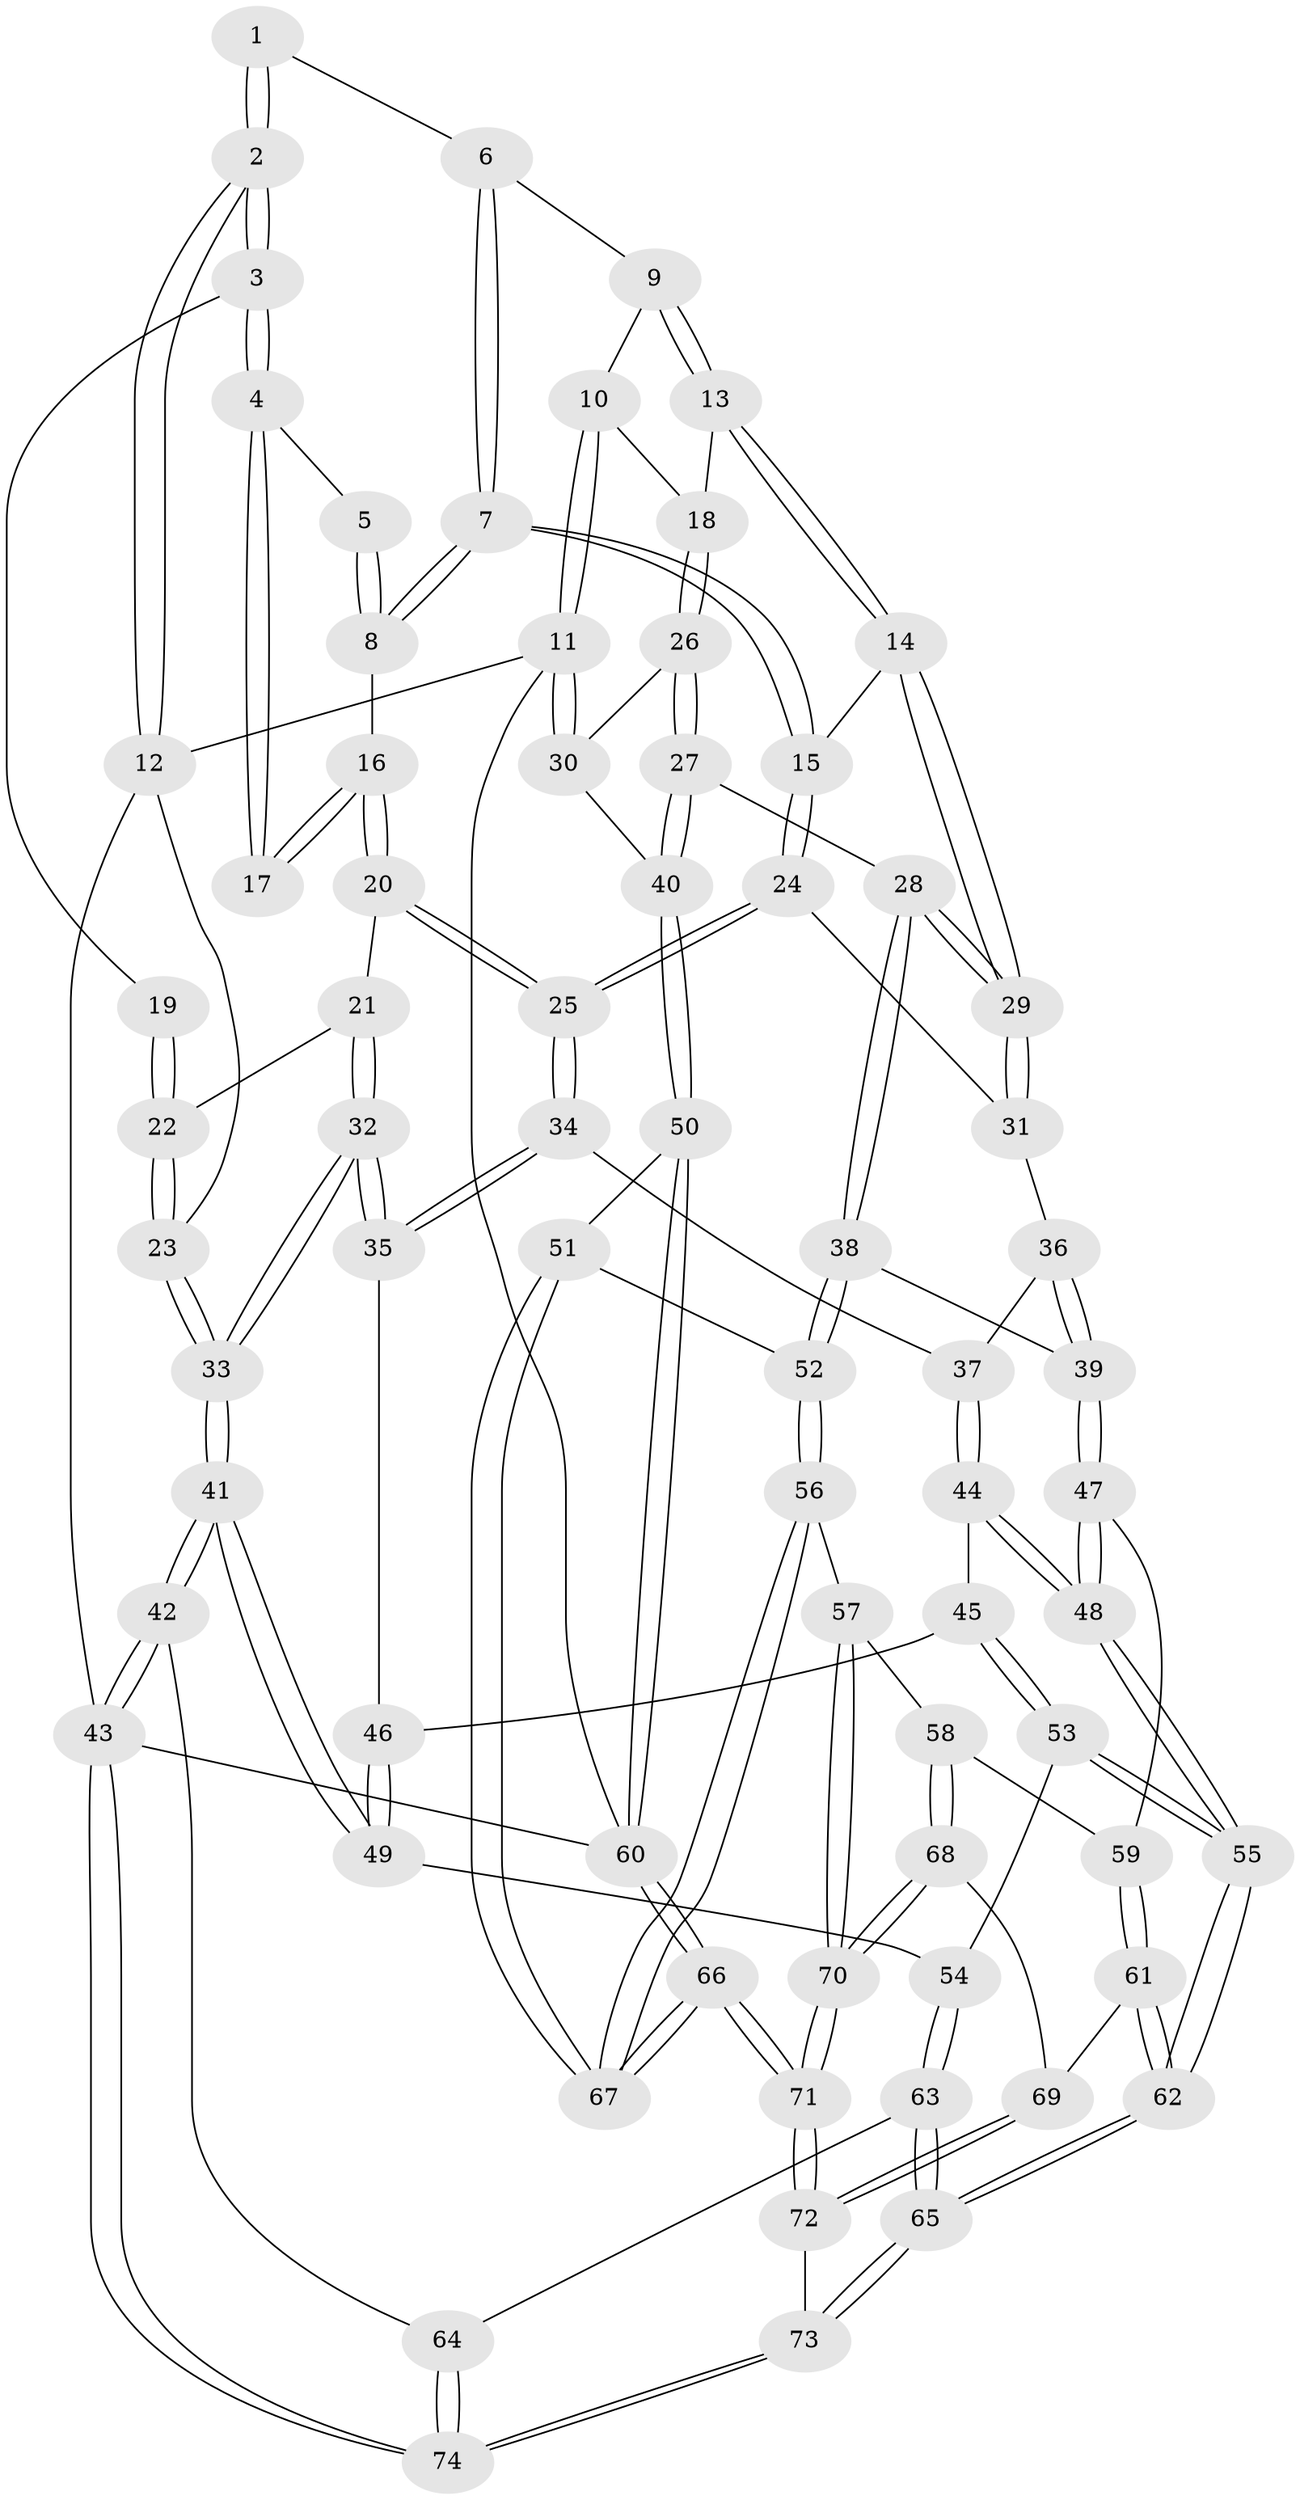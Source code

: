 // coarse degree distribution, {3: 0.30434782608695654, 4: 0.34782608695652173, 5: 0.30434782608695654, 6: 0.043478260869565216}
// Generated by graph-tools (version 1.1) at 2025/38/03/04/25 23:38:32]
// undirected, 74 vertices, 182 edges
graph export_dot {
  node [color=gray90,style=filled];
  1 [pos="+0.36380789015932374+0"];
  2 [pos="+0+0"];
  3 [pos="+0+0"];
  4 [pos="+0.2610990550475043+0.05330525126820299"];
  5 [pos="+0.3489028882206507+0"];
  6 [pos="+0.6073866952007829+0"];
  7 [pos="+0.5189578151914332+0.16928766401838366"];
  8 [pos="+0.3824705061746283+0.16684846647056917"];
  9 [pos="+0.7763712067230449+0"];
  10 [pos="+1+0"];
  11 [pos="+1+0"];
  12 [pos="+0+0"];
  13 [pos="+0.7380728846866754+0.17322319270825362"];
  14 [pos="+0.6298408452218556+0.21730775130758648"];
  15 [pos="+0.5281729973945571+0.17943459077125282"];
  16 [pos="+0.3516311594628267+0.17897154100929477"];
  17 [pos="+0.28312269868878015+0.14114256895967497"];
  18 [pos="+0.8556080858483445+0.2099866273354154"];
  19 [pos="+0.1591863317014546+0.13533252509318575"];
  20 [pos="+0.2786708208607321+0.3331178927898135"];
  21 [pos="+0.14208651378445125+0.3175097437308971"];
  22 [pos="+0.11935938959991699+0.24926708418475682"];
  23 [pos="+0+0.04502388574032216"];
  24 [pos="+0.4876919311525509+0.36042821281778087"];
  25 [pos="+0.3102929171533305+0.39645986641625514"];
  26 [pos="+0.8784680389359679+0.24618741246556733"];
  27 [pos="+0.8410421425568444+0.46820046547221383"];
  28 [pos="+0.7851576318615624+0.4926430095298203"];
  29 [pos="+0.6933468899706607+0.3977821788446001"];
  30 [pos="+1+0.21064686748947622"];
  31 [pos="+0.515846036127952+0.4071321209953368"];
  32 [pos="+0+0.48761609652453525"];
  33 [pos="+0+0.5098133796984562"];
  34 [pos="+0.3103003419133615+0.47161404899759407"];
  35 [pos="+0.15858569047704027+0.5586207909809099"];
  36 [pos="+0.5113265708190299+0.43054450244114995"];
  37 [pos="+0.38634943873002736+0.5415178906399515"];
  38 [pos="+0.7430775305967879+0.5656185815500371"];
  39 [pos="+0.598437202993815+0.5792667653295148"];
  40 [pos="+1+0.52634895559116"];
  41 [pos="+0+0.7513738748165001"];
  42 [pos="+0+0.806660480136591"];
  43 [pos="+0+1"];
  44 [pos="+0.4165007201269491+0.60823689589001"];
  45 [pos="+0.26638532013030247+0.6664273668194429"];
  46 [pos="+0.15944906750569365+0.5610188764170208"];
  47 [pos="+0.4612807122534527+0.6476052040947478"];
  48 [pos="+0.45976372264683996+0.6475286491014229"];
  49 [pos="+0.14359584034845244+0.7195330526143916"];
  50 [pos="+1+0.5849747560889882"];
  51 [pos="+0.9634361911497895+0.6953868007099763"];
  52 [pos="+0.7747210588085751+0.7740720956301691"];
  53 [pos="+0.26022284058399403+0.6986857946039327"];
  54 [pos="+0.16154688820317217+0.7387198440323738"];
  55 [pos="+0.34456900280165176+0.8574181976766638"];
  56 [pos="+0.7745492263602446+0.7752111332699957"];
  57 [pos="+0.7355678384608045+0.7941419286506013"];
  58 [pos="+0.7338579408884028+0.7948931763837455"];
  59 [pos="+0.5068827171619013+0.7031034320857303"];
  60 [pos="+1+1"];
  61 [pos="+0.5570451121065876+0.8693271335504578"];
  62 [pos="+0.32926403456115055+0.9444068398784128"];
  63 [pos="+0.1895088552879063+0.8805094599418217"];
  64 [pos="+0.11215512453550891+0.8839335395211979"];
  65 [pos="+0.32636813906264805+0.9485563982293012"];
  66 [pos="+1+1"];
  67 [pos="+0.9834642389614413+1"];
  68 [pos="+0.6693797800224017+0.8430727458350833"];
  69 [pos="+0.5870844172551694+0.8737658024863352"];
  70 [pos="+0.6971352945079533+1"];
  71 [pos="+0.7034129267841754+1"];
  72 [pos="+0.6206932741619418+1"];
  73 [pos="+0.34001677200313524+1"];
  74 [pos="+0+1"];
  1 -- 2;
  1 -- 2;
  1 -- 6;
  2 -- 3;
  2 -- 3;
  2 -- 12;
  2 -- 12;
  3 -- 4;
  3 -- 4;
  3 -- 19;
  4 -- 5;
  4 -- 17;
  4 -- 17;
  5 -- 8;
  5 -- 8;
  6 -- 7;
  6 -- 7;
  6 -- 9;
  7 -- 8;
  7 -- 8;
  7 -- 15;
  7 -- 15;
  8 -- 16;
  9 -- 10;
  9 -- 13;
  9 -- 13;
  10 -- 11;
  10 -- 11;
  10 -- 18;
  11 -- 12;
  11 -- 30;
  11 -- 30;
  11 -- 60;
  12 -- 23;
  12 -- 43;
  13 -- 14;
  13 -- 14;
  13 -- 18;
  14 -- 15;
  14 -- 29;
  14 -- 29;
  15 -- 24;
  15 -- 24;
  16 -- 17;
  16 -- 17;
  16 -- 20;
  16 -- 20;
  18 -- 26;
  18 -- 26;
  19 -- 22;
  19 -- 22;
  20 -- 21;
  20 -- 25;
  20 -- 25;
  21 -- 22;
  21 -- 32;
  21 -- 32;
  22 -- 23;
  22 -- 23;
  23 -- 33;
  23 -- 33;
  24 -- 25;
  24 -- 25;
  24 -- 31;
  25 -- 34;
  25 -- 34;
  26 -- 27;
  26 -- 27;
  26 -- 30;
  27 -- 28;
  27 -- 40;
  27 -- 40;
  28 -- 29;
  28 -- 29;
  28 -- 38;
  28 -- 38;
  29 -- 31;
  29 -- 31;
  30 -- 40;
  31 -- 36;
  32 -- 33;
  32 -- 33;
  32 -- 35;
  32 -- 35;
  33 -- 41;
  33 -- 41;
  34 -- 35;
  34 -- 35;
  34 -- 37;
  35 -- 46;
  36 -- 37;
  36 -- 39;
  36 -- 39;
  37 -- 44;
  37 -- 44;
  38 -- 39;
  38 -- 52;
  38 -- 52;
  39 -- 47;
  39 -- 47;
  40 -- 50;
  40 -- 50;
  41 -- 42;
  41 -- 42;
  41 -- 49;
  41 -- 49;
  42 -- 43;
  42 -- 43;
  42 -- 64;
  43 -- 74;
  43 -- 74;
  43 -- 60;
  44 -- 45;
  44 -- 48;
  44 -- 48;
  45 -- 46;
  45 -- 53;
  45 -- 53;
  46 -- 49;
  46 -- 49;
  47 -- 48;
  47 -- 48;
  47 -- 59;
  48 -- 55;
  48 -- 55;
  49 -- 54;
  50 -- 51;
  50 -- 60;
  50 -- 60;
  51 -- 52;
  51 -- 67;
  51 -- 67;
  52 -- 56;
  52 -- 56;
  53 -- 54;
  53 -- 55;
  53 -- 55;
  54 -- 63;
  54 -- 63;
  55 -- 62;
  55 -- 62;
  56 -- 57;
  56 -- 67;
  56 -- 67;
  57 -- 58;
  57 -- 70;
  57 -- 70;
  58 -- 59;
  58 -- 68;
  58 -- 68;
  59 -- 61;
  59 -- 61;
  60 -- 66;
  60 -- 66;
  61 -- 62;
  61 -- 62;
  61 -- 69;
  62 -- 65;
  62 -- 65;
  63 -- 64;
  63 -- 65;
  63 -- 65;
  64 -- 74;
  64 -- 74;
  65 -- 73;
  65 -- 73;
  66 -- 67;
  66 -- 67;
  66 -- 71;
  66 -- 71;
  68 -- 69;
  68 -- 70;
  68 -- 70;
  69 -- 72;
  69 -- 72;
  70 -- 71;
  70 -- 71;
  71 -- 72;
  71 -- 72;
  72 -- 73;
  73 -- 74;
  73 -- 74;
}
